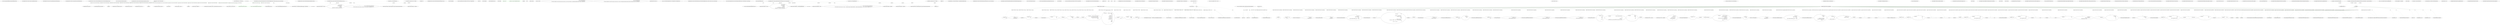 digraph  {
m0_26 [cluster="System.ArgumentNullException.ArgumentNullException(string)", file="HangfireApplicationBuilderExtensions.cs", label="Entry System.ArgumentNullException.ArgumentNullException(string)", span="0-0"];
m0_32 [cluster="Hangfire.SqlServer.SqlServerStorage.CreateAndOpenConnection()", file="HangfireApplicationBuilderExtensions.cs", label="Entry Hangfire.SqlServer.SqlServerStorage.CreateAndOpenConnection()", span="232-232"];
m0_35 [cluster="Hangfire.SqlServer.SqlServerStorage.IsExistingConnection(IDbConnection)", file="HangfireApplicationBuilderExtensions.cs", label="Entry Hangfire.SqlServer.SqlServerStorage.IsExistingConnection(IDbConnection)", span="245-245"];
m0_34 [cluster="Hangfire.SqlServer.SqlServerStorage.ReleaseConnection(IDbConnection)", file="HangfireApplicationBuilderExtensions.cs", label="Entry Hangfire.SqlServer.SqlServerStorage.ReleaseConnection(IDbConnection)", span="250-250"];
m0_78 [cluster="Hangfire.SqlServer.SqlServerDistributedLockException.SqlServerDistributedLockException(string)", file="HangfireApplicationBuilderExtensions.cs", label="Entry Hangfire.SqlServer.SqlServerDistributedLockException.SqlServerDistributedLockException(string)", span="22-22"];
m0_30 [cluster="System.TimeSpan.FromMilliseconds(double)", file="HangfireApplicationBuilderExtensions.cs", label="Entry System.TimeSpan.FromMilliseconds(double)", span="0-0"];
m0_54 [cluster="Hangfire.SqlServer.SqlServerDistributedLock.ExecuteKeepAliveQuery(object)", file="HangfireApplicationBuilderExtensions.cs", label="Entry Hangfire.SqlServer.SqlServerDistributedLock.ExecuteKeepAliveQuery(object)", span="130-130"];
m0_55 [cluster="Hangfire.SqlServer.SqlServerDistributedLock.ExecuteKeepAliveQuery(object)", file="HangfireApplicationBuilderExtensions.cs", label=_lockObject, span="132-132"];
m0_56 [cluster="Hangfire.SqlServer.SqlServerDistributedLock.ExecuteKeepAliveQuery(object)", file="HangfireApplicationBuilderExtensions.cs", label="_connection?.Execute(''SELECT 1;'')", span="136-136"];
m0_57 [cluster="Hangfire.SqlServer.SqlServerDistributedLock.ExecuteKeepAliveQuery(object)", file="HangfireApplicationBuilderExtensions.cs", label="Exit Hangfire.SqlServer.SqlServerDistributedLock.ExecuteKeepAliveQuery(object)", span="130-130"];
m0_53 [cluster="Hangfire.SqlServer.SqlServerDistributedLock.Release(IDbConnection, string)", file="HangfireApplicationBuilderExtensions.cs", label="Entry Hangfire.SqlServer.SqlServerDistributedLock.Release(IDbConnection, string)", span="183-183"];
m0_80 [cluster="Hangfire.SqlServer.SqlServerDistributedLock.Release(IDbConnection, string)", file="HangfireApplicationBuilderExtensions.cs", label="var parameters = new DynamicParameters()", span="185-185"];
m0_81 [cluster="Hangfire.SqlServer.SqlServerDistributedLock.Release(IDbConnection, string)", file="HangfireApplicationBuilderExtensions.cs", label="parameters.Add(''@Resource'', resource)", span="186-186"];
m0_84 [cluster="Hangfire.SqlServer.SqlServerDistributedLock.Release(IDbConnection, string)", file="HangfireApplicationBuilderExtensions.cs", label="connection.Execute(\r\n                @''sp_releaseapplock'',\r\n                parameters,\r\n                commandType: CommandType.StoredProcedure)", span="190-193"];
m0_87 [cluster="Hangfire.SqlServer.SqlServerDistributedLock.Release(IDbConnection, string)", file="HangfireApplicationBuilderExtensions.cs", label="throw new SqlServerDistributedLockException(\r\n                    $''Could not release a lock on the resource '{resource}': Server returned the '{releaseResult}' error.'');", span="199-200"];
m0_86 [cluster="Hangfire.SqlServer.SqlServerDistributedLock.Release(IDbConnection, string)", file="HangfireApplicationBuilderExtensions.cs", label="releaseResult < 0", span="197-197"];
m0_82 [cluster="Hangfire.SqlServer.SqlServerDistributedLock.Release(IDbConnection, string)", file="HangfireApplicationBuilderExtensions.cs", label="parameters.Add(''@LockOwner'', LockOwner)", span="187-187"];
m0_83 [cluster="Hangfire.SqlServer.SqlServerDistributedLock.Release(IDbConnection, string)", file="HangfireApplicationBuilderExtensions.cs", label="parameters.Add(''@Result'', dbType: DbType.Int32, direction: ParameterDirection.ReturnValue)", span="188-188"];
m0_85 [cluster="Hangfire.SqlServer.SqlServerDistributedLock.Release(IDbConnection, string)", file="HangfireApplicationBuilderExtensions.cs", label="var releaseResult = parameters.Get<int>(''@Result'')", span="195-195"];
m0_88 [cluster="Hangfire.SqlServer.SqlServerDistributedLock.Release(IDbConnection, string)", file="HangfireApplicationBuilderExtensions.cs", label="Exit Hangfire.SqlServer.SqlServerDistributedLock.Release(IDbConnection, string)", span="183-183"];
m0_79 [cluster="Unk.ContainsKey", file="HangfireApplicationBuilderExtensions.cs", label="Entry Unk.ContainsKey", span=""];
m0_31 [cluster="System.Collections.Generic.Dictionary<TKey, TValue>.ContainsKey(TKey)", file="HangfireApplicationBuilderExtensions.cs", label="Entry System.Collections.Generic.Dictionary<TKey, TValue>.ContainsKey(TKey)", span="0-0"];
m0_76 [cluster="Unk.>", file="HangfireApplicationBuilderExtensions.cs", label="Entry Unk.>", span=""];
m0_27 [cluster="Unk.nameof", file="HangfireApplicationBuilderExtensions.cs", label="Entry Unk.nameof", span=""];
m0_74 [cluster="DynamicParameters.cstr", file="HangfireApplicationBuilderExtensions.cs", label="Entry DynamicParameters.cstr", span=""];
m0_75 [cluster="Unk.Add", file="HangfireApplicationBuilderExtensions.cs", label="Entry Unk.Add", span=""];
m0_4 [cluster="Hangfire.SqlServer.SqlServerDistributedLock.SqlServerDistributedLock(Hangfire.SqlServer.SqlServerStorage, string, System.TimeSpan)", file="HangfireApplicationBuilderExtensions.cs", label="Entry Hangfire.SqlServer.SqlServerDistributedLock.SqlServerDistributedLock(Hangfire.SqlServer.SqlServerStorage, string, System.TimeSpan)", span="58-58"];
m0_5 [cluster="Hangfire.SqlServer.SqlServerDistributedLock.SqlServerDistributedLock(Hangfire.SqlServer.SqlServerStorage, string, System.TimeSpan)", color=green, community=0, file="HangfireApplicationBuilderExtensions.cs", label="storage == null", prediction=0, span="60-60"];
m0_6 [cluster="Hangfire.SqlServer.SqlServerDistributedLock.SqlServerDistributedLock(Hangfire.SqlServer.SqlServerStorage, string, System.TimeSpan)", color=green, community=0, file="HangfireApplicationBuilderExtensions.cs", label="throw new ArgumentNullException(nameof(storage));", prediction=1, span="60-60"];
m0_7 [cluster="Hangfire.SqlServer.SqlServerDistributedLock.SqlServerDistributedLock(Hangfire.SqlServer.SqlServerStorage, string, System.TimeSpan)", file="HangfireApplicationBuilderExtensions.cs", label="String.IsNullOrEmpty(resource)", span="61-61"];
m0_16 [cluster="Hangfire.SqlServer.SqlServerDistributedLock.SqlServerDistributedLock(Hangfire.SqlServer.SqlServerStorage, string, System.TimeSpan)", color=green, community=0, file="HangfireApplicationBuilderExtensions.cs", label="_connection = storage.CreateAndOpenConnection()", prediction=2, span="72-72"];
m0_15 [cluster="Hangfire.SqlServer.SqlServerDistributedLock.SqlServerDistributedLock(Hangfire.SqlServer.SqlServerStorage, string, System.TimeSpan)", file="HangfireApplicationBuilderExtensions.cs", label="!AcquiredLocks.Value.ContainsKey(_resource) || AcquiredLocks.Value[_resource] == 0", span="70-70"];
m0_17 [cluster="Hangfire.SqlServer.SqlServerDistributedLock.SqlServerDistributedLock(Hangfire.SqlServer.SqlServerStorage, string, System.TimeSpan)", file="HangfireApplicationBuilderExtensions.cs", label="Acquire(_connection, _resource, timeout)", span="76-76"];
m0_19 [cluster="Hangfire.SqlServer.SqlServerDistributedLock.SqlServerDistributedLock(Hangfire.SqlServer.SqlServerStorage, string, System.TimeSpan)", color=green, community=0, file="HangfireApplicationBuilderExtensions.cs", label="storage.ReleaseConnection(_connection)", prediction=1, span="80-80"];
m0_18 [cluster="Hangfire.SqlServer.SqlServerDistributedLock.SqlServerDistributedLock(Hangfire.SqlServer.SqlServerStorage, string, System.TimeSpan)", file="HangfireApplicationBuilderExtensions.cs", label=Exception, span="78-78"];
m0_20 [cluster="Hangfire.SqlServer.SqlServerDistributedLock.SqlServerDistributedLock(Hangfire.SqlServer.SqlServerStorage, string, System.TimeSpan)", file="HangfireApplicationBuilderExtensions.cs", label="throw;", span="81-81"];
m0_8 [cluster="Hangfire.SqlServer.SqlServerDistributedLock.SqlServerDistributedLock(Hangfire.SqlServer.SqlServerStorage, string, System.TimeSpan)", file="HangfireApplicationBuilderExtensions.cs", label="throw new ArgumentNullException(nameof(resource));", span="61-61"];
m0_9 [cluster="Hangfire.SqlServer.SqlServerDistributedLock.SqlServerDistributedLock(Hangfire.SqlServer.SqlServerStorage, string, System.TimeSpan)", file="HangfireApplicationBuilderExtensions.cs", label="timeout.TotalSeconds + CommandTimeoutAdditionSeconds > Int32.MaxValue", span="62-62"];
m0_13 [cluster="Hangfire.SqlServer.SqlServerDistributedLock.SqlServerDistributedLock(Hangfire.SqlServer.SqlServerStorage, string, System.TimeSpan)", file="HangfireApplicationBuilderExtensions.cs", label="_storage = storage", span="67-67"];
m0_14 [cluster="Hangfire.SqlServer.SqlServerDistributedLock.SqlServerDistributedLock(Hangfire.SqlServer.SqlServerStorage, string, System.TimeSpan)", file="HangfireApplicationBuilderExtensions.cs", label="_resource = resource", span="68-68"];
m0_10 [cluster="Hangfire.SqlServer.SqlServerDistributedLock.SqlServerDistributedLock(Hangfire.SqlServer.SqlServerStorage, string, System.TimeSpan)", file="HangfireApplicationBuilderExtensions.cs", label="throw new ArgumentException(\r\n                $''The timeout specified is too large. Please supply a timeout equal to or less than {Int32.MaxValue - CommandTimeoutAdditionSeconds} seconds'', nameof(timeout));", span="62-63"];
m0_12 [cluster="Hangfire.SqlServer.SqlServerDistributedLock.SqlServerDistributedLock(Hangfire.SqlServer.SqlServerStorage, string, System.TimeSpan)", file="HangfireApplicationBuilderExtensions.cs", label="throw new ArgumentException(\r\n                $''The timeout specified is too large. Please supply a timeout equal to or less than {(int)TimeSpan.FromMilliseconds(Int32.MaxValue).TotalSeconds} seconds'', nameof(timeout));", span="64-65"];
m0_24 [cluster="Hangfire.SqlServer.SqlServerDistributedLock.SqlServerDistributedLock(Hangfire.SqlServer.SqlServerStorage, string, System.TimeSpan)", file="HangfireApplicationBuilderExtensions.cs", label="AcquiredLocks.Value[_resource]++", span="93-93"];
m0_23 [cluster="Hangfire.SqlServer.SqlServerDistributedLock.SqlServerDistributedLock(Hangfire.SqlServer.SqlServerStorage, string, System.TimeSpan)", file="HangfireApplicationBuilderExtensions.cs", label="AcquiredLocks.Value[_resource] = 1", span="89-89"];
m0_21 [cluster="Hangfire.SqlServer.SqlServerDistributedLock.SqlServerDistributedLock(Hangfire.SqlServer.SqlServerStorage, string, System.TimeSpan)", file="HangfireApplicationBuilderExtensions.cs", label="!_storage.IsExistingConnection(_connection)", span="84-84"];
m0_22 [cluster="Hangfire.SqlServer.SqlServerDistributedLock.SqlServerDistributedLock(Hangfire.SqlServer.SqlServerStorage, string, System.TimeSpan)", file="HangfireApplicationBuilderExtensions.cs", label="_timer = new Timer(ExecuteKeepAliveQuery, null, KeepAliveInterval, KeepAliveInterval)", span="86-86"];
m0_11 [cluster="Hangfire.SqlServer.SqlServerDistributedLock.SqlServerDistributedLock(Hangfire.SqlServer.SqlServerStorage, string, System.TimeSpan)", file="HangfireApplicationBuilderExtensions.cs", label="timeout.TotalMilliseconds > Int32.MaxValue", span="64-64"];
m0_25 [cluster="Hangfire.SqlServer.SqlServerDistributedLock.SqlServerDistributedLock(Hangfire.SqlServer.SqlServerStorage, string, System.TimeSpan)", file="HangfireApplicationBuilderExtensions.cs", label="Exit Hangfire.SqlServer.SqlServerDistributedLock.SqlServerDistributedLock(Hangfire.SqlServer.SqlServerStorage, string, System.TimeSpan)", span="58-58"];
m0_36 [cluster="System.Threading.Timer.Timer(System.Threading.TimerCallback, object, System.TimeSpan, System.TimeSpan)", file="HangfireApplicationBuilderExtensions.cs", label="Entry System.Threading.Timer.Timer(System.Threading.TimerCallback, object, System.TimeSpan, System.TimeSpan)", span="0-0"];
m0_28 [cluster="string.IsNullOrEmpty(string)", file="HangfireApplicationBuilderExtensions.cs", label="Entry string.IsNullOrEmpty(string)", span="0-0"];
m0_33 [cluster="Hangfire.SqlServer.SqlServerDistributedLock.Acquire(IDbConnection, string, System.TimeSpan)", file="HangfireApplicationBuilderExtensions.cs", label="Entry Hangfire.SqlServer.SqlServerDistributedLock.Acquire(IDbConnection, string, System.TimeSpan)", span="150-150"];
m0_59 [cluster="Hangfire.SqlServer.SqlServerDistributedLock.Acquire(IDbConnection, string, System.TimeSpan)", file="HangfireApplicationBuilderExtensions.cs", label="var parameters = new DynamicParameters()", span="152-152"];
m0_60 [cluster="Hangfire.SqlServer.SqlServerDistributedLock.Acquire(IDbConnection, string, System.TimeSpan)", file="HangfireApplicationBuilderExtensions.cs", label="parameters.Add(''@Resource'', resource)", span="153-153"];
m0_64 [cluster="Hangfire.SqlServer.SqlServerDistributedLock.Acquire(IDbConnection, string, System.TimeSpan)", file="HangfireApplicationBuilderExtensions.cs", label="parameters.Add(''@LockTimeout'', (int)timeout.TotalMilliseconds)", span="157-157"];
m0_67 [cluster="Hangfire.SqlServer.SqlServerDistributedLock.Acquire(IDbConnection, string, System.TimeSpan)", file="HangfireApplicationBuilderExtensions.cs", label="connection.Execute(\r\n                @''sp_getapplock'',\r\n                parameters,\r\n                commandTimeout: commandTimeout,\r\n                commandType: CommandType.StoredProcedure)", span="163-167"];
m0_71 [cluster="Hangfire.SqlServer.SqlServerDistributedLock.Acquire(IDbConnection, string, System.TimeSpan)", file="HangfireApplicationBuilderExtensions.cs", label="throw new DistributedLockTimeoutException(resource);", span="175-175"];
m0_72 [cluster="Hangfire.SqlServer.SqlServerDistributedLock.Acquire(IDbConnection, string, System.TimeSpan)", file="HangfireApplicationBuilderExtensions.cs", label="throw new SqlServerDistributedLockException(\r\n                    $''Could not place a lock on the resource '{resource}': {(LockErrorMessages.ContainsKey(lockResult) ? LockErrorMessages[lockResult] : $''Server returned the '{lockResult}' error.'')}.'');", span="178-179"];
m0_69 [cluster="Hangfire.SqlServer.SqlServerDistributedLock.Acquire(IDbConnection, string, System.TimeSpan)", file="HangfireApplicationBuilderExtensions.cs", label="lockResult < 0", span="171-171"];
m0_61 [cluster="Hangfire.SqlServer.SqlServerDistributedLock.Acquire(IDbConnection, string, System.TimeSpan)", file="HangfireApplicationBuilderExtensions.cs", label="parameters.Add(''@DbPrincipal'', ''public'')", span="154-154"];
m0_62 [cluster="Hangfire.SqlServer.SqlServerDistributedLock.Acquire(IDbConnection, string, System.TimeSpan)", file="HangfireApplicationBuilderExtensions.cs", label="parameters.Add(''@LockMode'', LockMode)", span="155-155"];
m0_63 [cluster="Hangfire.SqlServer.SqlServerDistributedLock.Acquire(IDbConnection, string, System.TimeSpan)", file="HangfireApplicationBuilderExtensions.cs", label="parameters.Add(''@LockOwner'', LockOwner)", span="156-156"];
m0_65 [cluster="Hangfire.SqlServer.SqlServerDistributedLock.Acquire(IDbConnection, string, System.TimeSpan)", file="HangfireApplicationBuilderExtensions.cs", label="parameters.Add(''@Result'', dbType: DbType.Int32, direction: ParameterDirection.ReturnValue)", span="158-158"];
m0_68 [cluster="Hangfire.SqlServer.SqlServerDistributedLock.Acquire(IDbConnection, string, System.TimeSpan)", file="HangfireApplicationBuilderExtensions.cs", label="var lockResult = parameters.Get<int>(''@Result'')", span="169-169"];
m0_66 [cluster="Hangfire.SqlServer.SqlServerDistributedLock.Acquire(IDbConnection, string, System.TimeSpan)", file="HangfireApplicationBuilderExtensions.cs", label="var commandTimeout = (int)(timeout.TotalSeconds + CommandTimeoutAdditionSeconds)", span="161-161"];
m0_70 [cluster="Hangfire.SqlServer.SqlServerDistributedLock.Acquire(IDbConnection, string, System.TimeSpan)", file="HangfireApplicationBuilderExtensions.cs", label="lockResult == -1", span="173-173"];
m0_73 [cluster="Hangfire.SqlServer.SqlServerDistributedLock.Acquire(IDbConnection, string, System.TimeSpan)", file="HangfireApplicationBuilderExtensions.cs", label="Exit Hangfire.SqlServer.SqlServerDistributedLock.Acquire(IDbConnection, string, System.TimeSpan)", span="150-150"];
m0_77 [cluster="Hangfire.Storage.DistributedLockTimeoutException.DistributedLockTimeoutException(string)", file="HangfireApplicationBuilderExtensions.cs", label="Entry Hangfire.Storage.DistributedLockTimeoutException.DistributedLockTimeoutException(string)", span="6-6"];
m0_52 [cluster="System.Threading.Timer.Dispose()", file="HangfireApplicationBuilderExtensions.cs", label="Entry System.Threading.Timer.Dispose()", span="0-0"];
m0_29 [cluster="System.ArgumentException.ArgumentException(string, string)", file="HangfireApplicationBuilderExtensions.cs", label="Entry System.ArgumentException.ArgumentException(string, string)", span="0-0"];
m0_58 [cluster="Unk.Execute", file="HangfireApplicationBuilderExtensions.cs", label="Entry Unk.Execute", span=""];
m0_51 [cluster="System.Collections.Generic.Dictionary<TKey, TValue>.Remove(TKey)", file="HangfireApplicationBuilderExtensions.cs", label="Entry System.Collections.Generic.Dictionary<TKey, TValue>.Remove(TKey)", span="0-0"];
m0_37 [cluster="Hangfire.SqlServer.SqlServerDistributedLock.Dispose()", file="HangfireApplicationBuilderExtensions.cs", label="Entry Hangfire.SqlServer.SqlServerDistributedLock.Dispose()", span="97-97"];
m0_38 [cluster="Hangfire.SqlServer.SqlServerDistributedLock.Dispose()", file="HangfireApplicationBuilderExtensions.cs", label=_completed, span="99-99"];
m0_40 [cluster="Hangfire.SqlServer.SqlServerDistributedLock.Dispose()", file="HangfireApplicationBuilderExtensions.cs", label="_completed = true", span="101-101"];
m0_41 [cluster="Hangfire.SqlServer.SqlServerDistributedLock.Dispose()", file="HangfireApplicationBuilderExtensions.cs", label="!AcquiredLocks.Value.ContainsKey(_resource)", span="103-103"];
m0_43 [cluster="Hangfire.SqlServer.SqlServerDistributedLock.Dispose()", file="HangfireApplicationBuilderExtensions.cs", label="AcquiredLocks.Value[_resource]--", span="105-105"];
m0_44 [cluster="Hangfire.SqlServer.SqlServerDistributedLock.Dispose()", file="HangfireApplicationBuilderExtensions.cs", label="AcquiredLocks.Value[_resource] != 0", span="107-107"];
m0_46 [cluster="Hangfire.SqlServer.SqlServerDistributedLock.Dispose()", file="HangfireApplicationBuilderExtensions.cs", label=_lockObject, span="109-109"];
m0_47 [cluster="Hangfire.SqlServer.SqlServerDistributedLock.Dispose()", file="HangfireApplicationBuilderExtensions.cs", label="AcquiredLocks.Value.Remove(_resource)", span="116-116"];
m0_48 [cluster="Hangfire.SqlServer.SqlServerDistributedLock.Dispose()", file="HangfireApplicationBuilderExtensions.cs", label="_timer?.Dispose()", span="118-118"];
m0_49 [cluster="Hangfire.SqlServer.SqlServerDistributedLock.Dispose()", file="HangfireApplicationBuilderExtensions.cs", label="Release(_connection, _resource)", span="120-120"];
m0_39 [cluster="Hangfire.SqlServer.SqlServerDistributedLock.Dispose()", file="HangfireApplicationBuilderExtensions.cs", label="return;", span="99-99"];
m0_42 [cluster="Hangfire.SqlServer.SqlServerDistributedLock.Dispose()", file="HangfireApplicationBuilderExtensions.cs", label="return;", span="103-103"];
m0_45 [cluster="Hangfire.SqlServer.SqlServerDistributedLock.Dispose()", file="HangfireApplicationBuilderExtensions.cs", label="return;", span="107-107"];
m0_50 [cluster="Hangfire.SqlServer.SqlServerDistributedLock.Dispose()", file="HangfireApplicationBuilderExtensions.cs", label="Exit Hangfire.SqlServer.SqlServerDistributedLock.Dispose()", span="97-97"];
m0_89 [file="HangfireApplicationBuilderExtensions.cs", label="Hangfire.SqlServer.SqlServerDistributedLock", span=""];
m2_33 [cluster="HangFire.JobStorage.CreateMonitoring()", file="HangfireServiceCollectionExtensions.cs", label="Entry HangFire.JobStorage.CreateMonitoring()", span="43-43"];
m2_36 [cluster="HangFire.Web.RazorPage.Write(object)", file="HangfireServiceCollectionExtensions.cs", label="Entry HangFire.Web.RazorPage.Write(object)", span="76-76"];
m2_31 [cluster="HangFire.Web.RazorPage.WriteLiteral(string)", file="HangfireServiceCollectionExtensions.cs", label="Entry HangFire.Web.RazorPage.WriteLiteral(string)", span="69-69"];
m2_0 [cluster="HangFire.Web.Pages.ServersPage.Execute()", file="HangfireServiceCollectionExtensions.cs", label="Entry HangFire.Web.Pages.ServersPage.Execute()", span="57-57"];
m2_1 [cluster="HangFire.Web.Pages.ServersPage.Execute()", file="HangfireServiceCollectionExtensions.cs", label="WriteLiteral(''\r\n'')", span="61-61"];
m2_2 [cluster="HangFire.Web.Pages.ServersPage.Execute()", file="HangfireServiceCollectionExtensions.cs", label="Layout = new LayoutPage { Title = ''Servers'' }", span="74-74"];
m2_3 [cluster="HangFire.Web.Pages.ServersPage.Execute()", file="HangfireServiceCollectionExtensions.cs", label="IList<ServerDto> servers", span="76-76"];
m2_4 [cluster="HangFire.Web.Pages.ServersPage.Execute()", file="HangfireServiceCollectionExtensions.cs", label="var monitor = JobStorage.Current.CreateMonitoring()", span="77-77"];
m2_5 [cluster="HangFire.Web.Pages.ServersPage.Execute()", file="HangfireServiceCollectionExtensions.cs", label="servers = monitor.Servers()", span="79-79"];
m2_6 [cluster="HangFire.Web.Pages.ServersPage.Execute()", file="HangfireServiceCollectionExtensions.cs", label="WriteLiteral(''\r\n'')", span="86-86"];
m2_7 [cluster="HangFire.Web.Pages.ServersPage.Execute()", file="HangfireServiceCollectionExtensions.cs", label="servers.Count == 0", span="91-91"];
m2_10 [cluster="HangFire.Web.Pages.ServersPage.Execute()", file="HangfireServiceCollectionExtensions.cs", label=servers, span="126-126"];
m2_8 [cluster="HangFire.Web.Pages.ServersPage.Execute()", file="HangfireServiceCollectionExtensions.cs", label="WriteLiteral(''    <div class=\''alert alert-warning\''>\r\n        There are no active servers. Backg'' +\r\n''round tasks will not be processed.\r\n    </div>\r\n'')", span="97-98"];
m2_9 [cluster="HangFire.Web.Pages.ServersPage.Execute()", file="HangfireServiceCollectionExtensions.cs", label="WriteLiteral(@''    <table class=''''table''''>\r\n        <thead>\r\n            <tr>\r\n                <th>Name</th>\r\n                <th>Workers</th>\r\n                <th>Queues</th>\r\n                <th>Started</th>\r\n                <th>Heartbeat</th>\r\n            </tr>\r\n        </thead>\r\n        <tbody>\r\n'')", span="110-121"];
m2_11 [cluster="HangFire.Web.Pages.ServersPage.Execute()", file="HangfireServiceCollectionExtensions.cs", label="WriteLiteral(''                <tr>\r\n                    <td>'')", span="132-132"];
m2_29 [cluster="HangFire.Web.Pages.ServersPage.Execute()", file="HangfireServiceCollectionExtensions.cs", label="WriteLiteral(''        </tbody>\r\n    </table>\r\n'')", span="233-233"];
m2_12 [cluster="HangFire.Web.Pages.ServersPage.Execute()", file="HangfireServiceCollectionExtensions.cs", label="Write(server.Name.ToUpperInvariant())", span="137-137"];
m2_14 [cluster="HangFire.Web.Pages.ServersPage.Execute()", file="HangfireServiceCollectionExtensions.cs", label="Write(server.WorkersCount)", span="147-147"];
m2_16 [cluster="HangFire.Web.Pages.ServersPage.Execute()", file="HangfireServiceCollectionExtensions.cs", label="Write(HtmlHelper.Raw(String.Join('' '', server.Queues.Select(HtmlHelper.QueueLabel))))", span="157-157"];
m2_18 [cluster="HangFire.Web.Pages.ServersPage.Execute()", file="HangfireServiceCollectionExtensions.cs", label="Write(JobHelper.ToStringTimestamp(server.StartedAt))", span="167-167"];
m2_20 [cluster="HangFire.Web.Pages.ServersPage.Execute()", file="HangfireServiceCollectionExtensions.cs", label="Write(server.StartedAt)", span="177-177"];
m2_22 [cluster="HangFire.Web.Pages.ServersPage.Execute()", file="HangfireServiceCollectionExtensions.cs", label="server.Heartbeat.HasValue", span="187-187"];
m2_24 [cluster="HangFire.Web.Pages.ServersPage.Execute()", file="HangfireServiceCollectionExtensions.cs", label="Write(JobHelper.ToStringTimestamp(server.Heartbeat.Value))", span="198-198"];
m2_26 [cluster="HangFire.Web.Pages.ServersPage.Execute()", file="HangfireServiceCollectionExtensions.cs", label="Write(server.Heartbeat)", span="208-208"];
m2_13 [cluster="HangFire.Web.Pages.ServersPage.Execute()", file="HangfireServiceCollectionExtensions.cs", label="WriteLiteral(''</td>\r\n                    <td>'')", span="142-142"];
m2_15 [cluster="HangFire.Web.Pages.ServersPage.Execute()", file="HangfireServiceCollectionExtensions.cs", label="WriteLiteral(''</td>\r\n                    <td>'')", span="152-152"];
m2_17 [cluster="HangFire.Web.Pages.ServersPage.Execute()", file="HangfireServiceCollectionExtensions.cs", label="WriteLiteral(''</td>\r\n                    <td data-moment=\'''')", span="162-162"];
m2_19 [cluster="HangFire.Web.Pages.ServersPage.Execute()", file="HangfireServiceCollectionExtensions.cs", label="WriteLiteral(''\''>'')", span="172-172"];
m2_21 [cluster="HangFire.Web.Pages.ServersPage.Execute()", file="HangfireServiceCollectionExtensions.cs", label="WriteLiteral(''</td>\r\n                    <td>\r\n'')", span="182-182"];
m2_23 [cluster="HangFire.Web.Pages.ServersPage.Execute()", file="HangfireServiceCollectionExtensions.cs", label="WriteLiteral(''                            <span data-moment=\'''')", span="193-193"];
m2_28 [cluster="HangFire.Web.Pages.ServersPage.Execute()", file="HangfireServiceCollectionExtensions.cs", label="WriteLiteral(''                    </td>\r\n                </tr>\r\n'')", span="223-223"];
m2_25 [cluster="HangFire.Web.Pages.ServersPage.Execute()", file="HangfireServiceCollectionExtensions.cs", label="WriteLiteral(''\''>\r\n                                '')", span="203-203"];
m2_27 [cluster="HangFire.Web.Pages.ServersPage.Execute()", file="HangfireServiceCollectionExtensions.cs", label="WriteLiteral(''\r\n                            </span>\r\n'')", span="213-213"];
m2_30 [cluster="HangFire.Web.Pages.ServersPage.Execute()", file="HangfireServiceCollectionExtensions.cs", label="Exit HangFire.Web.Pages.ServersPage.Execute()", span="57-57"];
m2_39 [cluster="HangFire.Web.HtmlHelper.Raw(string)", file="HangfireServiceCollectionExtensions.cs", label="Entry HangFire.Web.HtmlHelper.Raw(string)", span="50-50"];
m2_35 [cluster="string.ToUpperInvariant()", file="HangfireServiceCollectionExtensions.cs", label="Entry string.ToUpperInvariant()", span="0-0"];
m2_32 [cluster="HangFire.Web.Pages.LayoutPage.LayoutPage()", file="HangfireServiceCollectionExtensions.cs", label="Entry HangFire.Web.Pages.LayoutPage.LayoutPage()", span="4-4"];
m2_34 [cluster="HangFire.Storage.Monitoring.IMonitoringApi.Servers()", file="HangfireServiceCollectionExtensions.cs", label="Entry HangFire.Storage.Monitoring.IMonitoringApi.Servers()", span="16-16"];
m2_38 [cluster="Unk.Join", file="HangfireServiceCollectionExtensions.cs", label="Entry Unk.Join", span=""];
m2_41 [cluster="HangFire.Common.JobHelper.ToStringTimestamp(System.DateTime)", file="HangfireServiceCollectionExtensions.cs", label="Entry HangFire.Common.JobHelper.ToStringTimestamp(System.DateTime)", span="46-46"];
m2_40 [cluster="Unk.Write", file="HangfireServiceCollectionExtensions.cs", label="Entry Unk.Write", span=""];
m2_37 [cluster="Unk.Select", file="HangfireServiceCollectionExtensions.cs", label="Entry Unk.Select", span=""];
m2_42 [file="HangfireServiceCollectionExtensions.cs", label="HangFire.Web.Pages.ServersPage", span=""];
m3_126 [cluster="Hangfire.JobStorage.GetConnection()", file="RecurringJobsPage.generated.cs", label="Entry Hangfire.JobStorage.GetConnection()", span="56-56"];
m3_129 [cluster="Hangfire.Storage.JobStorageConnection.GetRecurringJobs(int, int)", file="RecurringJobsPage.generated.cs", label="Entry Hangfire.Storage.JobStorageConnection.GetRecurringJobs(int, int)", span="44-44"];
m3_134 [cluster="string.IsNullOrWhiteSpace(string)", file="RecurringJobsPage.generated.cs", label="Entry string.IsNullOrWhiteSpace(string)", span="0-0"];
m3_141 [cluster="Hangfire.Dashboard.HtmlHelper.Paginator(Hangfire.Dashboard.Pager)", file="RecurringJobsPage.generated.cs", label="Entry Hangfire.Dashboard.HtmlHelper.Paginator(Hangfire.Dashboard.Pager)", span="69-69"];
m3_140 [cluster="Hangfire.Dashboard.JobHistoryRenderer.GetForegroundStateColor(string)", file="RecurringJobsPage.generated.cs", label="Entry Hangfire.Dashboard.JobHistoryRenderer.GetForegroundStateColor(string)", span="83-83"];
m3_132 [cluster="Hangfire.Dashboard.UrlHelper.To(string)", file="RecurringJobsPage.generated.cs", label="Entry Hangfire.Dashboard.UrlHelper.To(string)", span="43-43"];
m3_123 [cluster="Hangfire.Dashboard.Pages.LayoutPage.LayoutPage(string)", file="RecurringJobsPage.generated.cs", label="Entry Hangfire.Dashboard.Pages.LayoutPage.LayoutPage(string)", span="4-4"];
m3_139 [cluster="Hangfire.Dashboard.UrlHelper.JobDetails(string)", file="RecurringJobsPage.generated.cs", label="Entry Hangfire.Dashboard.UrlHelper.JobDetails(string)", span="58-58"];
m3_135 [cluster="System.TimeZoneInfo.FindSystemTimeZoneById(string)", file="RecurringJobsPage.generated.cs", label="Entry System.TimeZoneInfo.FindSystemTimeZoneById(string)", span="0-0"];
m3_122 [cluster="Hangfire.Dashboard.RazorPage.WriteLiteral(string)", file="RecurringJobsPage.generated.cs", label="Entry Hangfire.Dashboard.RazorPage.WriteLiteral(string)", span="105-105"];
m3_124 [cluster="Hangfire.Dashboard.RazorPage.Query(string)", file="RecurringJobsPage.generated.cs", label="Entry Hangfire.Dashboard.RazorPage.Query(string)", span="63-63"];
m3_136 [cluster="Hangfire.Dashboard.HtmlHelper.JobName(Hangfire.Common.Job)", file="RecurringJobsPage.generated.cs", label="Entry Hangfire.Dashboard.HtmlHelper.JobName(Hangfire.Common.Job)", span="100-100"];
m3_125 [cluster="int.TryParse(string, out int)", file="RecurringJobsPage.generated.cs", label="Entry int.TryParse(string, out int)", span="0-0"];
m3_127 [cluster="Hangfire.Dashboard.Pager.Pager(int, int, long)", file="RecurringJobsPage.generated.cs", label="Entry Hangfire.Dashboard.Pager.Pager(int, int, long)", span="29-29"];
m3_130 [cluster="Hangfire.Storage.IStorageConnection.GetRecurringJobs()", file="RecurringJobsPage.generated.cs", label="Entry Hangfire.Storage.IStorageConnection.GetRecurringJobs()", span="55-55"];
m3_138 [cluster="string.IsNullOrEmpty(string)", file="RecurringJobsPage.generated.cs", label="Entry string.IsNullOrEmpty(string)", span="0-0"];
m3_137 [cluster="Hangfire.Dashboard.HtmlHelper.RelativeTime(System.DateTime)", file="RecurringJobsPage.generated.cs", label="Entry Hangfire.Dashboard.HtmlHelper.RelativeTime(System.DateTime)", span="145-145"];
m3_133 [cluster="Hangfire.Dashboard.HtmlHelper.PerPageSelector(Hangfire.Dashboard.Pager)", file="RecurringJobsPage.generated.cs", label="Entry Hangfire.Dashboard.HtmlHelper.PerPageSelector(Hangfire.Dashboard.Pager)", span="75-75"];
m3_0 [cluster="Hangfire.Dashboard.Pages.RecurringJobsPage.Execute()", file="RecurringJobsPage.generated.cs", label="Entry Hangfire.Dashboard.Pages.RecurringJobsPage.Execute()", span="57-57"];
m3_1 [cluster="Hangfire.Dashboard.Pages.RecurringJobsPage.Execute()", file="RecurringJobsPage.generated.cs", label="WriteLiteral(''\r\n'')", span="61-61"];
m3_2 [cluster="Hangfire.Dashboard.Pages.RecurringJobsPage.Execute()", file="RecurringJobsPage.generated.cs", label="Layout = new LayoutPage(Strings.RecurringJobsPage_Title)", span="74-74"];
m3_3 [cluster="Hangfire.Dashboard.Pages.RecurringJobsPage.Execute()", file="RecurringJobsPage.generated.cs", label="List<RecurringJobDto> recurringJobs", span="75-75"];
m3_4 [cluster="Hangfire.Dashboard.Pages.RecurringJobsPage.Execute()", file="RecurringJobsPage.generated.cs", label="int from, perPage", span="77-77"];
m3_5 [cluster="Hangfire.Dashboard.Pages.RecurringJobsPage.Execute()", file="RecurringJobsPage.generated.cs", label="int.TryParse(Query(''from''), out from)", span="79-79"];
m3_6 [cluster="Hangfire.Dashboard.Pages.RecurringJobsPage.Execute()", file="RecurringJobsPage.generated.cs", label="int.TryParse(Query(''count''), out perPage)", span="80-80"];
m3_11 [cluster="Hangfire.Dashboard.Pages.RecurringJobsPage.Execute()", file="RecurringJobsPage.generated.cs", label="pager = new Pager(from, perPage, storageConnection.GetRecurringJobCount())", span="89-89"];
m3_7 [cluster="Hangfire.Dashboard.Pages.RecurringJobsPage.Execute()", file="RecurringJobsPage.generated.cs", label="Pager pager = null", span="82-82"];
m3_8 [cluster="Hangfire.Dashboard.Pages.RecurringJobsPage.Execute()", file="RecurringJobsPage.generated.cs", label="var connection = Storage.GetConnection()", span="84-84"];
m3_36 [cluster="Hangfire.Dashboard.Pages.RecurringJobsPage.Execute()", file="RecurringJobsPage.generated.cs", label="pager != null", span="226-226"];
m3_39 [cluster="Hangfire.Dashboard.Pages.RecurringJobsPage.Execute()", file="RecurringJobsPage.generated.cs", label="Write(Html.PerPageSelector(pager))", span="239-239"];
m3_114 [cluster="Hangfire.Dashboard.Pages.RecurringJobsPage.Execute()", file="RecurringJobsPage.generated.cs", label="pager != null", span="733-733"];
m3_117 [cluster="Hangfire.Dashboard.Pages.RecurringJobsPage.Execute()", file="RecurringJobsPage.generated.cs", label="Write(Html.Paginator(pager))", span="746-746"];
m3_9 [cluster="Hangfire.Dashboard.Pages.RecurringJobsPage.Execute()", file="RecurringJobsPage.generated.cs", label="var storageConnection = connection as JobStorageConnection", span="86-86"];
m3_13 [cluster="Hangfire.Dashboard.Pages.RecurringJobsPage.Execute()", file="RecurringJobsPage.generated.cs", label="recurringJobs = connection.GetRecurringJobs()", span="94-94"];
m3_10 [cluster="Hangfire.Dashboard.Pages.RecurringJobsPage.Execute()", file="RecurringJobsPage.generated.cs", label="storageConnection != null", span="87-87"];
m3_12 [cluster="Hangfire.Dashboard.Pages.RecurringJobsPage.Execute()", file="RecurringJobsPage.generated.cs", label="recurringJobs = storageConnection.GetRecurringJobs(pager.FromRecord, pager.FromRecord + pager.RecordsPerPage - 1)", span="90-90"];
m3_14 [cluster="Hangfire.Dashboard.Pages.RecurringJobsPage.Execute()", file="RecurringJobsPage.generated.cs", label="WriteLiteral(''\r\n<div class=\''row\''>\r\n    <div class=\''col-md-12\''>\r\n        <h1 class=\''page-header\'''' +\r\n''>'')", span="102-103"];
m3_17 [cluster="Hangfire.Dashboard.Pages.RecurringJobsPage.Execute()", file="RecurringJobsPage.generated.cs", label="recurringJobs.Count == 0", span="118-118"];
m3_56 [cluster="Hangfire.Dashboard.Pages.RecurringJobsPage.Execute()", file="RecurringJobsPage.generated.cs", label=recurringJobs, span="339-339"];
m3_15 [cluster="Hangfire.Dashboard.Pages.RecurringJobsPage.Execute()", file="RecurringJobsPage.generated.cs", label="Write(Strings.RecurringJobsPage_Title)", span="108-108"];
m3_16 [cluster="Hangfire.Dashboard.Pages.RecurringJobsPage.Execute()", file="RecurringJobsPage.generated.cs", label="WriteLiteral(''</h1>\r\n\r\n'')", span="113-113"];
m3_18 [cluster="Hangfire.Dashboard.Pages.RecurringJobsPage.Execute()", file="RecurringJobsPage.generated.cs", label="WriteLiteral(''            <div class=\''alert alert-info\''>\r\n                '')", span="124-124"];
m3_21 [cluster="Hangfire.Dashboard.Pages.RecurringJobsPage.Execute()", file="RecurringJobsPage.generated.cs", label="WriteLiteral(''            <div class=\''js-jobs-list\''>\r\n                <div class=\''btn-toolbar b'' +\r\n''tn-toolbar-top\''>\r\n                    <button class=\''js-jobs-list-command btn bt'' +\r\n''n-sm btn-primary\''\r\n                            data-url=\'''')", span="146-148"];
m3_19 [cluster="Hangfire.Dashboard.Pages.RecurringJobsPage.Execute()", file="RecurringJobsPage.generated.cs", label="Write(Strings.RecurringJobsPage_NoJobs)", span="129-129"];
m3_20 [cluster="Hangfire.Dashboard.Pages.RecurringJobsPage.Execute()", file="RecurringJobsPage.generated.cs", label="WriteLiteral(''\r\n            </div>\r\n'')", span="134-134"];
m3_22 [cluster="Hangfire.Dashboard.Pages.RecurringJobsPage.Execute()", file="RecurringJobsPage.generated.cs", label="Write(Url.To(''/recurring/trigger''))", span="153-153"];
m3_23 [cluster="Hangfire.Dashboard.Pages.RecurringJobsPage.Execute()", file="RecurringJobsPage.generated.cs", label="WriteLiteral(''\''\r\n                            data-loading-text=\'''')", span="158-158"];
m3_24 [cluster="Hangfire.Dashboard.Pages.RecurringJobsPage.Execute()", file="RecurringJobsPage.generated.cs", label="Write(Strings.RecurringJobsPage_Triggering)", span="163-163"];
m3_25 [cluster="Hangfire.Dashboard.Pages.RecurringJobsPage.Execute()", file="RecurringJobsPage.generated.cs", label="WriteLiteral(''\''\r\n                            disabled=\''disabled\''>\r\n                        <spa'' +\r\n''n class=\''glyphicon glyphicon-play-circle\''></span>\r\n                        '')", span="168-169"];
m3_26 [cluster="Hangfire.Dashboard.Pages.RecurringJobsPage.Execute()", file="RecurringJobsPage.generated.cs", label="Write(Strings.RecurringJobsPage_TriggerNow)", span="174-174"];
m3_27 [cluster="Hangfire.Dashboard.Pages.RecurringJobsPage.Execute()", file="RecurringJobsPage.generated.cs", label="WriteLiteral(''\r\n                    </button>\r\n\r\n                    <button class=\''js-jobs-lis'' +\r\n''t-command btn btn-sm btn-default\''\r\n                            data-url=\'''')", span="179-180"];
m3_28 [cluster="Hangfire.Dashboard.Pages.RecurringJobsPage.Execute()", file="RecurringJobsPage.generated.cs", label="Write(Url.To(''/recurring/remove''))", span="185-185"];
m3_29 [cluster="Hangfire.Dashboard.Pages.RecurringJobsPage.Execute()", file="RecurringJobsPage.generated.cs", label="WriteLiteral(''\''\r\n                            data-loading-text=\'''')", span="190-190"];
m3_30 [cluster="Hangfire.Dashboard.Pages.RecurringJobsPage.Execute()", file="RecurringJobsPage.generated.cs", label="Write(Strings.Common_Deleting)", span="195-195"];
m3_31 [cluster="Hangfire.Dashboard.Pages.RecurringJobsPage.Execute()", file="RecurringJobsPage.generated.cs", label="WriteLiteral(''\''\r\n                            data-confirm=\'''')", span="200-200"];
m3_32 [cluster="Hangfire.Dashboard.Pages.RecurringJobsPage.Execute()", file="RecurringJobsPage.generated.cs", label="Write(Strings.Common_DeleteConfirm)", span="205-205"];
m3_33 [cluster="Hangfire.Dashboard.Pages.RecurringJobsPage.Execute()", file="RecurringJobsPage.generated.cs", label="WriteLiteral(''\''\r\n                            disabled=\''disabled\''>\r\n                        <spa'' +\r\n''n class=\''glyphicon glyphicon-remove\''></span>\r\n                        '')", span="210-211"];
m3_34 [cluster="Hangfire.Dashboard.Pages.RecurringJobsPage.Execute()", file="RecurringJobsPage.generated.cs", label="Write(Strings.Common_Delete)", span="216-216"];
m3_35 [cluster="Hangfire.Dashboard.Pages.RecurringJobsPage.Execute()", file="RecurringJobsPage.generated.cs", label="WriteLiteral(''\r\n                    </button>\r\n\r\n'')", span="221-221"];
m3_37 [cluster="Hangfire.Dashboard.Pages.RecurringJobsPage.Execute()", file="RecurringJobsPage.generated.cs", label="WriteLiteral(''                        '')", span="232-232"];
m3_41 [cluster="Hangfire.Dashboard.Pages.RecurringJobsPage.Execute()", file="RecurringJobsPage.generated.cs", label="WriteLiteral(@''                </div>\r\n\r\n                <div class=''''table-responsive''''>\r\n                    <table class=''''table''''>\r\n                        <thead>\r\n                            <tr>\r\n                                <th class=''''min-width''''>\r\n                                    <input type=''''checkbox'''' class=''''js-jobs-list-select-all'''' />\r\n                                </th>\r\n                                <th class=''''min-width''''>'')", span="254-263"];
m3_38 [cluster="Hangfire.Dashboard.Pages.RecurringJobsPage.Execute()", file="RecurringJobsPage.generated.cs", label="WriteLiteral('' '')", span="234-234"];
m3_40 [cluster="Hangfire.Dashboard.Pages.RecurringJobsPage.Execute()", file="RecurringJobsPage.generated.cs", label="WriteLiteral(''\r\n'')", span="244-244"];
m3_42 [cluster="Hangfire.Dashboard.Pages.RecurringJobsPage.Execute()", file="RecurringJobsPage.generated.cs", label="Write(Strings.Common_Id)", span="268-268"];
m3_43 [cluster="Hangfire.Dashboard.Pages.RecurringJobsPage.Execute()", file="RecurringJobsPage.generated.cs", label="WriteLiteral(''</th>\r\n                                <th class=\''min-width\''>'')", span="273-273"];
m3_44 [cluster="Hangfire.Dashboard.Pages.RecurringJobsPage.Execute()", file="RecurringJobsPage.generated.cs", label="Write(Strings.RecurringJobsPage_Table_Cron)", span="278-278"];
m3_45 [cluster="Hangfire.Dashboard.Pages.RecurringJobsPage.Execute()", file="RecurringJobsPage.generated.cs", label="WriteLiteral(''</th>\r\n                                <th>'')", span="283-283"];
m3_46 [cluster="Hangfire.Dashboard.Pages.RecurringJobsPage.Execute()", file="RecurringJobsPage.generated.cs", label="Write(Strings.RecurringJobsPage_Table_TimeZone)", span="288-288"];
m3_47 [cluster="Hangfire.Dashboard.Pages.RecurringJobsPage.Execute()", file="RecurringJobsPage.generated.cs", label="WriteLiteral(''</th>\r\n                                <th>'')", span="293-293"];
m3_48 [cluster="Hangfire.Dashboard.Pages.RecurringJobsPage.Execute()", file="RecurringJobsPage.generated.cs", label="Write(Strings.Common_Job)", span="298-298"];
m3_49 [cluster="Hangfire.Dashboard.Pages.RecurringJobsPage.Execute()", file="RecurringJobsPage.generated.cs", label="WriteLiteral(''</th>\r\n                                <th class=\''align-right min-width\''>'')", span="303-303"];
m3_50 [cluster="Hangfire.Dashboard.Pages.RecurringJobsPage.Execute()", file="RecurringJobsPage.generated.cs", label="Write(Strings.RecurringJobsPage_Table_NextExecution)", span="308-308"];
m3_51 [cluster="Hangfire.Dashboard.Pages.RecurringJobsPage.Execute()", file="RecurringJobsPage.generated.cs", label="WriteLiteral(''</th>\r\n                                <th class=\''align-right min-width\''>'')", span="313-313"];
m3_52 [cluster="Hangfire.Dashboard.Pages.RecurringJobsPage.Execute()", file="RecurringJobsPage.generated.cs", label="Write(Strings.RecurringJobsPage_Table_LastExecution)", span="318-318"];
m3_53 [cluster="Hangfire.Dashboard.Pages.RecurringJobsPage.Execute()", file="RecurringJobsPage.generated.cs", label="WriteLiteral(''</th>\r\n                                <th class=\''align-right min-width\''>'')", span="323-323"];
m3_54 [cluster="Hangfire.Dashboard.Pages.RecurringJobsPage.Execute()", file="RecurringJobsPage.generated.cs", label="Write(Strings.Common_Created)", span="328-328"];
m3_55 [cluster="Hangfire.Dashboard.Pages.RecurringJobsPage.Execute()", file="RecurringJobsPage.generated.cs", label="WriteLiteral(''</th>\r\n                            </tr>\r\n                        </thead>\r\n     '' +\r\n''                   <tbody>\r\n'')", span="333-334"];
m3_57 [cluster="Hangfire.Dashboard.Pages.RecurringJobsPage.Execute()", file="RecurringJobsPage.generated.cs", label="WriteLiteral(''                                <tr class=\''js-jobs-list-row hover\''>\r\n            '' +\r\n''                        <td>\r\n                                        <input typ'' +\r\n''e=\''checkbox\'' class=\''js-jobs-list-checkbox\'' name=\''jobs[]\'' value=\'''')", span="345-347"];
m3_113 [cluster="Hangfire.Dashboard.Pages.RecurringJobsPage.Execute()", file="RecurringJobsPage.generated.cs", label="WriteLiteral(''                        </tbody>\r\n                    </table>\r\n                <'' +\r\n''/div>\r\n\r\n'')", span="727-728"];
m3_58 [cluster="Hangfire.Dashboard.Pages.RecurringJobsPage.Execute()", file="RecurringJobsPage.generated.cs", label="Write(job.Id)", span="352-352"];
m3_60 [cluster="Hangfire.Dashboard.Pages.RecurringJobsPage.Execute()", file="RecurringJobsPage.generated.cs", label="Write(job.Id)", span="363-363"];
m3_67 [cluster="Hangfire.Dashboard.Pages.RecurringJobsPage.Execute()", file="RecurringJobsPage.generated.cs", label="!String.IsNullOrWhiteSpace(job.TimeZoneId)", span="410-410"];
m3_69 [cluster="Hangfire.Dashboard.Pages.RecurringJobsPage.Execute()", file="RecurringJobsPage.generated.cs", label="Write(TimeZoneInfo.FindSystemTimeZoneById(job.TimeZoneId).DisplayName)", span="421-421"];
m3_71 [cluster="Hangfire.Dashboard.Pages.RecurringJobsPage.Execute()", file="RecurringJobsPage.generated.cs", label="Write(job.TimeZoneId)", span="431-431"];
m3_76 [cluster="Hangfire.Dashboard.Pages.RecurringJobsPage.Execute()", file="RecurringJobsPage.generated.cs", label="job.Job != null", span="466-466"];
m3_79 [cluster="Hangfire.Dashboard.Pages.RecurringJobsPage.Execute()", file="RecurringJobsPage.generated.cs", label="Write(Html.JobName(job.Job))", span="479-479"];
m3_82 [cluster="Hangfire.Dashboard.Pages.RecurringJobsPage.Execute()", file="RecurringJobsPage.generated.cs", label="Write(job.LoadException.InnerException.Message)", span="501-501"];
m3_85 [cluster="Hangfire.Dashboard.Pages.RecurringJobsPage.Execute()", file="RecurringJobsPage.generated.cs", label="job.NextExecution != null", span="522-522"];
m3_86 [cluster="Hangfire.Dashboard.Pages.RecurringJobsPage.Execute()", file="RecurringJobsPage.generated.cs", label="Write(Html.RelativeTime(job.NextExecution.Value))", span="530-530"];
m3_91 [cluster="Hangfire.Dashboard.Pages.RecurringJobsPage.Execute()", file="RecurringJobsPage.generated.cs", label="job.LastExecution != null", span="571-571"];
m3_92 [cluster="Hangfire.Dashboard.Pages.RecurringJobsPage.Execute()", file="RecurringJobsPage.generated.cs", label="!String.IsNullOrEmpty(job.LastJobId)", span="573-573"];
m3_94 [cluster="Hangfire.Dashboard.Pages.RecurringJobsPage.Execute()", file="RecurringJobsPage.generated.cs", label="Write(Url.JobDetails(job.LastJobId))", span="584-584"];
m3_96 [cluster="Hangfire.Dashboard.Pages.RecurringJobsPage.Execute()", file="RecurringJobsPage.generated.cs", label="Write($''background-color: {JobHistoryRenderer.GetForegroundStateColor(job.LastJobState)};'')", span="595-595"];
m3_98 [cluster="Hangfire.Dashboard.Pages.RecurringJobsPage.Execute()", file="RecurringJobsPage.generated.cs", label="Write(Html.RelativeTime(job.LastExecution.Value))", span="605-605"];
m3_103 [cluster="Hangfire.Dashboard.Pages.RecurringJobsPage.Execute()", file="RecurringJobsPage.generated.cs", label="Write(Html.RelativeTime(job.LastExecution.Value))", span="639-639"];
m3_109 [cluster="Hangfire.Dashboard.Pages.RecurringJobsPage.Execute()", file="RecurringJobsPage.generated.cs", label="job.CreatedAt != null", span="683-683"];
m3_110 [cluster="Hangfire.Dashboard.Pages.RecurringJobsPage.Execute()", file="RecurringJobsPage.generated.cs", label="Write(Html.RelativeTime(job.CreatedAt.Value))", span="691-691"];
m3_59 [cluster="Hangfire.Dashboard.Pages.RecurringJobsPage.Execute()", file="RecurringJobsPage.generated.cs", label="WriteLiteral(''\'' />\r\n                                    </td>\r\n                                '' +\r\n''    <td class=\''min-width\''>'')", span="357-358"];
m3_61 [cluster="Hangfire.Dashboard.Pages.RecurringJobsPage.Execute()", file="RecurringJobsPage.generated.cs", label="WriteLiteral(''</td>\r\n                                    <td class=\''min-width\''>\r\n              '' +\r\n''                          '')", span="368-369"];
m3_62 [cluster="Hangfire.Dashboard.Pages.RecurringJobsPage.Execute()", file="RecurringJobsPage.generated.cs", label="WriteLiteral(''\r\n'')", span="373-373"];
m3_68 [cluster="Hangfire.Dashboard.Pages.RecurringJobsPage.Execute()", file="RecurringJobsPage.generated.cs", label="WriteLiteral(''                                            <span title=\'''')", span="416-416"];
m3_73 [cluster="Hangfire.Dashboard.Pages.RecurringJobsPage.Execute()", file="RecurringJobsPage.generated.cs", label="WriteLiteral(''                                            '')", span="448-448"];
m3_70 [cluster="Hangfire.Dashboard.Pages.RecurringJobsPage.Execute()", file="RecurringJobsPage.generated.cs", label="WriteLiteral(''\'' data-container=\''body\''>'')", span="426-426"];
m3_72 [cluster="Hangfire.Dashboard.Pages.RecurringJobsPage.Execute()", file="RecurringJobsPage.generated.cs", label="WriteLiteral(''</span>\r\n'')", span="436-436"];
m3_74 [cluster="Hangfire.Dashboard.Pages.RecurringJobsPage.Execute()", file="RecurringJobsPage.generated.cs", label="WriteLiteral('' UTC\r\n'')", span="450-450"];
m3_75 [cluster="Hangfire.Dashboard.Pages.RecurringJobsPage.Execute()", file="RecurringJobsPage.generated.cs", label="WriteLiteral(''                                    </td>\r\n                                    <t'' +\r\n''d>\r\n'')", span="460-461"];
m3_77 [cluster="Hangfire.Dashboard.Pages.RecurringJobsPage.Execute()", file="RecurringJobsPage.generated.cs", label="WriteLiteral(''                                            '')", span="472-472"];
m3_81 [cluster="Hangfire.Dashboard.Pages.RecurringJobsPage.Execute()", file="RecurringJobsPage.generated.cs", label="WriteLiteral(''                                            <em>'')", span="496-496"];
m3_78 [cluster="Hangfire.Dashboard.Pages.RecurringJobsPage.Execute()", file="RecurringJobsPage.generated.cs", label="WriteLiteral('' '')", span="474-474"];
m3_80 [cluster="Hangfire.Dashboard.Pages.RecurringJobsPage.Execute()", file="RecurringJobsPage.generated.cs", label="WriteLiteral(''\r\n'')", span="484-484"];
m3_83 [cluster="Hangfire.Dashboard.Pages.RecurringJobsPage.Execute()", file="RecurringJobsPage.generated.cs", label="WriteLiteral(''</em>\r\n'')", span="506-506"];
m3_84 [cluster="Hangfire.Dashboard.Pages.RecurringJobsPage.Execute()", file="RecurringJobsPage.generated.cs", label="WriteLiteral(''                                    </td>\r\n                                    <t'' +\r\n''d class=\''align-right min-width\''>\r\n'')", span="516-517"];
m3_87 [cluster="Hangfire.Dashboard.Pages.RecurringJobsPage.Execute()", file="RecurringJobsPage.generated.cs", label="WriteLiteral(''                                            <em>'')", span="545-545"];
m3_88 [cluster="Hangfire.Dashboard.Pages.RecurringJobsPage.Execute()", file="RecurringJobsPage.generated.cs", label="Write(Strings.Common_NotAvailable)", span="550-550"];
m3_89 [cluster="Hangfire.Dashboard.Pages.RecurringJobsPage.Execute()", file="RecurringJobsPage.generated.cs", label="WriteLiteral(''</em>\r\n'')", span="555-555"];
m3_90 [cluster="Hangfire.Dashboard.Pages.RecurringJobsPage.Execute()", file="RecurringJobsPage.generated.cs", label="WriteLiteral(''                                    </td>\r\n                                    <t'' +\r\n''d class=\''align-right min-width\''>\r\n'')", span="565-566"];
m3_105 [cluster="Hangfire.Dashboard.Pages.RecurringJobsPage.Execute()", file="RecurringJobsPage.generated.cs", label="WriteLiteral(''                                            <em>'')", span="657-657"];
m3_93 [cluster="Hangfire.Dashboard.Pages.RecurringJobsPage.Execute()", file="RecurringJobsPage.generated.cs", label="WriteLiteral(''                                                <a href=\'''')", span="579-579"];
m3_100 [cluster="Hangfire.Dashboard.Pages.RecurringJobsPage.Execute()", file="RecurringJobsPage.generated.cs", label="WriteLiteral(''                                                <em>\r\n                           '' +\r\n''                         '')", span="623-624"];
m3_95 [cluster="Hangfire.Dashboard.Pages.RecurringJobsPage.Execute()", file="RecurringJobsPage.generated.cs", label="WriteLiteral(''\''>\r\n                                                    <span class=\''label label-'' +\r\n''default label-hover\'' style=\'''')", span="589-590"];
m3_97 [cluster="Hangfire.Dashboard.Pages.RecurringJobsPage.Execute()", file="RecurringJobsPage.generated.cs", label="WriteLiteral(''\''>\r\n                                                        '')", span="600-600"];
m3_99 [cluster="Hangfire.Dashboard.Pages.RecurringJobsPage.Execute()", file="RecurringJobsPage.generated.cs", label="WriteLiteral(''\r\n                                                    </span>\r\n                  '' +\r\n''                              </a>\r\n'')", span="610-611"];
m3_101 [cluster="Hangfire.Dashboard.Pages.RecurringJobsPage.Execute()", file="RecurringJobsPage.generated.cs", label="Write(Strings.RecurringJobsPage_Canceled)", span="629-629"];
m3_102 [cluster="Hangfire.Dashboard.Pages.RecurringJobsPage.Execute()", file="RecurringJobsPage.generated.cs", label="WriteLiteral('' '')", span="634-634"];
m3_104 [cluster="Hangfire.Dashboard.Pages.RecurringJobsPage.Execute()", file="RecurringJobsPage.generated.cs", label="WriteLiteral(''\r\n                                                </em>\r\n'')", span="644-644"];
m3_106 [cluster="Hangfire.Dashboard.Pages.RecurringJobsPage.Execute()", file="RecurringJobsPage.generated.cs", label="Write(Strings.Common_NotAvailable)", span="662-662"];
m3_107 [cluster="Hangfire.Dashboard.Pages.RecurringJobsPage.Execute()", file="RecurringJobsPage.generated.cs", label="WriteLiteral(''</em>\r\n'')", span="667-667"];
m3_108 [cluster="Hangfire.Dashboard.Pages.RecurringJobsPage.Execute()", file="RecurringJobsPage.generated.cs", label="WriteLiteral(''                                    </td>\r\n                                    <t'' +\r\n''d class=\''align-right min-width\''>\r\n'')", span="677-678"];
m3_111 [cluster="Hangfire.Dashboard.Pages.RecurringJobsPage.Execute()", file="RecurringJobsPage.generated.cs", label="WriteLiteral(''                                            <em>N/A</em>\r\n'')", span="706-706"];
m3_112 [cluster="Hangfire.Dashboard.Pages.RecurringJobsPage.Execute()", file="RecurringJobsPage.generated.cs", label="WriteLiteral(''                                    </td>\r\n                                </tr>\r'' +\r\n''\n'')", span="716-717"];
m3_115 [cluster="Hangfire.Dashboard.Pages.RecurringJobsPage.Execute()", file="RecurringJobsPage.generated.cs", label="WriteLiteral(''                    '')", span="739-739"];
m3_119 [cluster="Hangfire.Dashboard.Pages.RecurringJobsPage.Execute()", file="RecurringJobsPage.generated.cs", label="WriteLiteral(''            </div>\r\n'')", span="761-761"];
m3_116 [cluster="Hangfire.Dashboard.Pages.RecurringJobsPage.Execute()", file="RecurringJobsPage.generated.cs", label="WriteLiteral('' '')", span="741-741"];
m3_118 [cluster="Hangfire.Dashboard.Pages.RecurringJobsPage.Execute()", file="RecurringJobsPage.generated.cs", label="WriteLiteral(''\r\n'')", span="751-751"];
m3_120 [cluster="Hangfire.Dashboard.Pages.RecurringJobsPage.Execute()", file="RecurringJobsPage.generated.cs", label="WriteLiteral(''    </div>\r\n</div>    '')", span="771-771"];
m3_121 [cluster="Hangfire.Dashboard.Pages.RecurringJobsPage.Execute()", file="RecurringJobsPage.generated.cs", label="Exit Hangfire.Dashboard.Pages.RecurringJobsPage.Execute()", span="57-57"];
m3_131 [cluster="Hangfire.Dashboard.RazorPage.Write(object)", file="RecurringJobsPage.generated.cs", label="Entry Hangfire.Dashboard.RazorPage.Write(object)", span="113-113"];
m3_128 [cluster="Hangfire.Storage.JobStorageConnection.GetRecurringJobCount()", file="RecurringJobsPage.generated.cs", label="Entry Hangfire.Storage.JobStorageConnection.GetRecurringJobCount()", span="38-38"];
m3_142 [file="RecurringJobsPage.generated.cs", label="Hangfire.Dashboard.Pages.RecurringJobsPage", span=""];
m0_53 -> m0_81  [color=darkseagreen4, key=1, label=string, style=dashed];
m0_53 -> m0_84  [color=darkseagreen4, key=1, label=IDbConnection, style=dashed];
m0_53 -> m0_87  [color=darkseagreen4, key=1, label=string, style=dashed];
m0_80 -> m0_82  [color=darkseagreen4, key=1, label=parameters, style=dashed];
m0_80 -> m0_83  [color=darkseagreen4, key=1, label=parameters, style=dashed];
m0_80 -> m0_84  [color=darkseagreen4, key=1, label=parameters, style=dashed];
m0_85 -> m0_87  [color=darkseagreen4, key=1, label=releaseResult, style=dashed];
m0_4 -> m0_6  [color=green, key=1, label="Hangfire.SqlServer.SqlServerStorage", style=dashed];
m0_4 -> m0_19  [color=green, key=1, label="Hangfire.SqlServer.SqlServerStorage", style=dashed];
m0_4 -> m0_7  [color=darkseagreen4, key=1, label=string, style=dashed];
m0_4 -> m0_8  [color=darkseagreen4, key=1, label=string, style=dashed];
m0_4 -> m0_9  [color=darkseagreen4, key=1, label="System.TimeSpan", style=dashed];
m0_9 -> m0_9  [color=darkseagreen4, key=1, label="System.TimeSpan", style=dashed];
m0_11 -> m0_17  [color=darkseagreen4, key=1, label="System.TimeSpan", style=dashed];
m0_11 -> m0_11  [color=darkseagreen4, key=1, label="System.TimeSpan", style=dashed];
m0_33 -> m0_60  [color=darkseagreen4, key=1, label=string, style=dashed];
m0_33 -> m0_64  [color=darkseagreen4, key=1, label="System.TimeSpan", style=dashed];
m0_33 -> m0_67  [color=darkseagreen4, key=1, label=IDbConnection, style=dashed];
m0_33 -> m0_71  [color=darkseagreen4, key=1, label=string, style=dashed];
m0_33 -> m0_72  [color=darkseagreen4, key=1, label=string, style=dashed];
m0_59 -> m0_61  [color=darkseagreen4, key=1, label=parameters, style=dashed];
m0_59 -> m0_62  [color=darkseagreen4, key=1, label=parameters, style=dashed];
m0_59 -> m0_63  [color=darkseagreen4, key=1, label=parameters, style=dashed];
m0_59 -> m0_64  [color=darkseagreen4, key=1, label=parameters, style=dashed];
m0_59 -> m0_65  [color=darkseagreen4, key=1, label=parameters, style=dashed];
m0_59 -> m0_67  [color=darkseagreen4, key=1, label=parameters, style=dashed];
m0_64 -> m0_64  [color=darkseagreen4, key=1, label="System.TimeSpan", style=dashed];
m0_68 -> m0_72  [color=darkseagreen4, key=1, label=lockResult, style=dashed];
m0_68 -> m0_70  [color=darkseagreen4, key=1, label=lockResult, style=dashed];
m0_89 -> m0_19  [color=green, key=1, label="Hangfire.SqlServer.SqlServerDistributedLock", style=dashed];
m0_89 -> m0_15  [color=darkseagreen4, key=1, label="Hangfire.SqlServer.SqlServerDistributedLock", style=dashed];
m0_89 -> m0_17  [color=darkseagreen4, key=1, label="Hangfire.SqlServer.SqlServerDistributedLock", style=dashed];
m0_89 -> m0_21  [color=darkseagreen4, key=1, label="Hangfire.SqlServer.SqlServerDistributedLock", style=dashed];
m0_89 -> m0_24  [color=darkseagreen4, key=1, label="Hangfire.SqlServer.SqlServerDistributedLock", style=dashed];
m0_89 -> m0_38  [color=darkseagreen4, key=1, label="Hangfire.SqlServer.SqlServerDistributedLock", style=dashed];
m0_89 -> m0_41  [color=darkseagreen4, key=1, label="Hangfire.SqlServer.SqlServerDistributedLock", style=dashed];
m0_89 -> m0_43  [color=darkseagreen4, key=1, label="Hangfire.SqlServer.SqlServerDistributedLock", style=dashed];
m0_89 -> m0_44  [color=darkseagreen4, key=1, label="Hangfire.SqlServer.SqlServerDistributedLock", style=dashed];
m0_89 -> m0_46  [color=darkseagreen4, key=1, label="Hangfire.SqlServer.SqlServerDistributedLock", style=dashed];
m0_89 -> m0_47  [color=darkseagreen4, key=1, label="Hangfire.SqlServer.SqlServerDistributedLock", style=dashed];
m0_89 -> m0_48  [color=darkseagreen4, key=1, label="Hangfire.SqlServer.SqlServerDistributedLock", style=dashed];
m0_89 -> m0_49  [color=darkseagreen4, key=1, label="Hangfire.SqlServer.SqlServerDistributedLock", style=dashed];
m0_89 -> m0_55  [color=darkseagreen4, key=1, label="Hangfire.SqlServer.SqlServerDistributedLock", style=dashed];
m0_89 -> m0_56  [color=darkseagreen4, key=1, label="Hangfire.SqlServer.SqlServerDistributedLock", style=dashed];
m2_5 -> m2_7  [color=darkseagreen4, key=1, label=servers, style=dashed];
m2_5 -> m2_10  [color=darkseagreen4, key=1, label=servers, style=dashed];
m2_10 -> m2_12  [color=darkseagreen4, key=1, label=server, style=dashed];
m2_10 -> m2_14  [color=darkseagreen4, key=1, label=server, style=dashed];
m2_10 -> m2_16  [color=darkseagreen4, key=1, label=server, style=dashed];
m2_10 -> m2_18  [color=darkseagreen4, key=1, label=server, style=dashed];
m2_10 -> m2_20  [color=darkseagreen4, key=1, label=server, style=dashed];
m2_10 -> m2_22  [color=darkseagreen4, key=1, label=server, style=dashed];
m2_10 -> m2_24  [color=darkseagreen4, key=1, label=server, style=dashed];
m2_10 -> m2_26  [color=darkseagreen4, key=1, label=server, style=dashed];
m2_42 -> m2_1  [color=darkseagreen4, key=1, label="HangFire.Web.Pages.ServersPage", style=dashed];
m2_42 -> m2_6  [color=darkseagreen4, key=1, label="HangFire.Web.Pages.ServersPage", style=dashed];
m2_42 -> m2_8  [color=darkseagreen4, key=1, label="HangFire.Web.Pages.ServersPage", style=dashed];
m2_42 -> m2_9  [color=darkseagreen4, key=1, label="HangFire.Web.Pages.ServersPage", style=dashed];
m2_42 -> m2_11  [color=darkseagreen4, key=1, label="HangFire.Web.Pages.ServersPage", style=dashed];
m2_42 -> m2_12  [color=darkseagreen4, key=1, label="HangFire.Web.Pages.ServersPage", style=dashed];
m2_42 -> m2_13  [color=darkseagreen4, key=1, label="HangFire.Web.Pages.ServersPage", style=dashed];
m2_42 -> m2_14  [color=darkseagreen4, key=1, label="HangFire.Web.Pages.ServersPage", style=dashed];
m2_42 -> m2_15  [color=darkseagreen4, key=1, label="HangFire.Web.Pages.ServersPage", style=dashed];
m2_42 -> m2_16  [color=darkseagreen4, key=1, label="HangFire.Web.Pages.ServersPage", style=dashed];
m2_42 -> m2_17  [color=darkseagreen4, key=1, label="HangFire.Web.Pages.ServersPage", style=dashed];
m2_42 -> m2_18  [color=darkseagreen4, key=1, label="HangFire.Web.Pages.ServersPage", style=dashed];
m2_42 -> m2_19  [color=darkseagreen4, key=1, label="HangFire.Web.Pages.ServersPage", style=dashed];
m2_42 -> m2_20  [color=darkseagreen4, key=1, label="HangFire.Web.Pages.ServersPage", style=dashed];
m2_42 -> m2_21  [color=darkseagreen4, key=1, label="HangFire.Web.Pages.ServersPage", style=dashed];
m2_42 -> m2_23  [color=darkseagreen4, key=1, label="HangFire.Web.Pages.ServersPage", style=dashed];
m2_42 -> m2_24  [color=darkseagreen4, key=1, label="HangFire.Web.Pages.ServersPage", style=dashed];
m2_42 -> m2_25  [color=darkseagreen4, key=1, label="HangFire.Web.Pages.ServersPage", style=dashed];
m2_42 -> m2_26  [color=darkseagreen4, key=1, label="HangFire.Web.Pages.ServersPage", style=dashed];
m2_42 -> m2_27  [color=darkseagreen4, key=1, label="HangFire.Web.Pages.ServersPage", style=dashed];
m2_42 -> m2_28  [color=darkseagreen4, key=1, label="HangFire.Web.Pages.ServersPage", style=dashed];
m2_42 -> m2_29  [color=darkseagreen4, key=1, label="HangFire.Web.Pages.ServersPage", style=dashed];
m3_11 -> m3_36  [color=darkseagreen4, key=1, label=pager, style=dashed];
m3_11 -> m3_39  [color=darkseagreen4, key=1, label=pager, style=dashed];
m3_11 -> m3_114  [color=darkseagreen4, key=1, label=pager, style=dashed];
m3_11 -> m3_117  [color=darkseagreen4, key=1, label=pager, style=dashed];
m3_7 -> m3_36  [color=darkseagreen4, key=1, label=pager, style=dashed];
m3_7 -> m3_39  [color=darkseagreen4, key=1, label=pager, style=dashed];
m3_7 -> m3_114  [color=darkseagreen4, key=1, label=pager, style=dashed];
m3_7 -> m3_117  [color=darkseagreen4, key=1, label=pager, style=dashed];
m3_13 -> m3_17  [color=darkseagreen4, key=1, label=recurringJobs, style=dashed];
m3_13 -> m3_56  [color=darkseagreen4, key=1, label=recurringJobs, style=dashed];
m3_12 -> m3_17  [color=darkseagreen4, key=1, label=recurringJobs, style=dashed];
m3_12 -> m3_56  [color=darkseagreen4, key=1, label=recurringJobs, style=dashed];
m3_56 -> m3_58  [color=darkseagreen4, key=1, label=job, style=dashed];
m3_56 -> m3_60  [color=darkseagreen4, key=1, label=job, style=dashed];
m3_56 -> m3_67  [color=darkseagreen4, key=1, label=job, style=dashed];
m3_56 -> m3_69  [color=darkseagreen4, key=1, label=job, style=dashed];
m3_56 -> m3_71  [color=darkseagreen4, key=1, label=job, style=dashed];
m3_56 -> m3_76  [color=darkseagreen4, key=1, label=job, style=dashed];
m3_56 -> m3_79  [color=darkseagreen4, key=1, label=job, style=dashed];
m3_56 -> m3_82  [color=darkseagreen4, key=1, label=job, style=dashed];
m3_56 -> m3_85  [color=darkseagreen4, key=1, label=job, style=dashed];
m3_56 -> m3_86  [color=darkseagreen4, key=1, label=job, style=dashed];
m3_56 -> m3_91  [color=darkseagreen4, key=1, label=job, style=dashed];
m3_56 -> m3_92  [color=darkseagreen4, key=1, label=job, style=dashed];
m3_56 -> m3_94  [color=darkseagreen4, key=1, label=job, style=dashed];
m3_56 -> m3_96  [color=darkseagreen4, key=1, label=job, style=dashed];
m3_56 -> m3_98  [color=darkseagreen4, key=1, label=job, style=dashed];
m3_56 -> m3_103  [color=darkseagreen4, key=1, label=job, style=dashed];
m3_56 -> m3_109  [color=darkseagreen4, key=1, label=job, style=dashed];
m3_56 -> m3_110  [color=darkseagreen4, key=1, label=job, style=dashed];
m3_142 -> m3_1  [color=darkseagreen4, key=1, label="Hangfire.Dashboard.Pages.RecurringJobsPage", style=dashed];
m3_142 -> m3_5  [color=darkseagreen4, key=1, label="Hangfire.Dashboard.Pages.RecurringJobsPage", style=dashed];
m3_142 -> m3_6  [color=darkseagreen4, key=1, label="Hangfire.Dashboard.Pages.RecurringJobsPage", style=dashed];
m3_142 -> m3_14  [color=darkseagreen4, key=1, label="Hangfire.Dashboard.Pages.RecurringJobsPage", style=dashed];
m3_142 -> m3_15  [color=darkseagreen4, key=1, label="Hangfire.Dashboard.Pages.RecurringJobsPage", style=dashed];
m3_142 -> m3_16  [color=darkseagreen4, key=1, label="Hangfire.Dashboard.Pages.RecurringJobsPage", style=dashed];
m3_142 -> m3_18  [color=darkseagreen4, key=1, label="Hangfire.Dashboard.Pages.RecurringJobsPage", style=dashed];
m3_142 -> m3_19  [color=darkseagreen4, key=1, label="Hangfire.Dashboard.Pages.RecurringJobsPage", style=dashed];
m3_142 -> m3_20  [color=darkseagreen4, key=1, label="Hangfire.Dashboard.Pages.RecurringJobsPage", style=dashed];
m3_142 -> m3_21  [color=darkseagreen4, key=1, label="Hangfire.Dashboard.Pages.RecurringJobsPage", style=dashed];
m3_142 -> m3_22  [color=darkseagreen4, key=1, label="Hangfire.Dashboard.Pages.RecurringJobsPage", style=dashed];
m3_142 -> m3_23  [color=darkseagreen4, key=1, label="Hangfire.Dashboard.Pages.RecurringJobsPage", style=dashed];
m3_142 -> m3_24  [color=darkseagreen4, key=1, label="Hangfire.Dashboard.Pages.RecurringJobsPage", style=dashed];
m3_142 -> m3_25  [color=darkseagreen4, key=1, label="Hangfire.Dashboard.Pages.RecurringJobsPage", style=dashed];
m3_142 -> m3_26  [color=darkseagreen4, key=1, label="Hangfire.Dashboard.Pages.RecurringJobsPage", style=dashed];
m3_142 -> m3_27  [color=darkseagreen4, key=1, label="Hangfire.Dashboard.Pages.RecurringJobsPage", style=dashed];
m3_142 -> m3_28  [color=darkseagreen4, key=1, label="Hangfire.Dashboard.Pages.RecurringJobsPage", style=dashed];
m3_142 -> m3_29  [color=darkseagreen4, key=1, label="Hangfire.Dashboard.Pages.RecurringJobsPage", style=dashed];
m3_142 -> m3_30  [color=darkseagreen4, key=1, label="Hangfire.Dashboard.Pages.RecurringJobsPage", style=dashed];
m3_142 -> m3_31  [color=darkseagreen4, key=1, label="Hangfire.Dashboard.Pages.RecurringJobsPage", style=dashed];
m3_142 -> m3_32  [color=darkseagreen4, key=1, label="Hangfire.Dashboard.Pages.RecurringJobsPage", style=dashed];
m3_142 -> m3_33  [color=darkseagreen4, key=1, label="Hangfire.Dashboard.Pages.RecurringJobsPage", style=dashed];
m3_142 -> m3_34  [color=darkseagreen4, key=1, label="Hangfire.Dashboard.Pages.RecurringJobsPage", style=dashed];
m3_142 -> m3_35  [color=darkseagreen4, key=1, label="Hangfire.Dashboard.Pages.RecurringJobsPage", style=dashed];
m3_142 -> m3_37  [color=darkseagreen4, key=1, label="Hangfire.Dashboard.Pages.RecurringJobsPage", style=dashed];
m3_142 -> m3_38  [color=darkseagreen4, key=1, label="Hangfire.Dashboard.Pages.RecurringJobsPage", style=dashed];
m3_142 -> m3_39  [color=darkseagreen4, key=1, label="Hangfire.Dashboard.Pages.RecurringJobsPage", style=dashed];
m3_142 -> m3_40  [color=darkseagreen4, key=1, label="Hangfire.Dashboard.Pages.RecurringJobsPage", style=dashed];
m3_142 -> m3_41  [color=darkseagreen4, key=1, label="Hangfire.Dashboard.Pages.RecurringJobsPage", style=dashed];
m3_142 -> m3_42  [color=darkseagreen4, key=1, label="Hangfire.Dashboard.Pages.RecurringJobsPage", style=dashed];
m3_142 -> m3_43  [color=darkseagreen4, key=1, label="Hangfire.Dashboard.Pages.RecurringJobsPage", style=dashed];
m3_142 -> m3_44  [color=darkseagreen4, key=1, label="Hangfire.Dashboard.Pages.RecurringJobsPage", style=dashed];
m3_142 -> m3_45  [color=darkseagreen4, key=1, label="Hangfire.Dashboard.Pages.RecurringJobsPage", style=dashed];
m3_142 -> m3_46  [color=darkseagreen4, key=1, label="Hangfire.Dashboard.Pages.RecurringJobsPage", style=dashed];
m3_142 -> m3_47  [color=darkseagreen4, key=1, label="Hangfire.Dashboard.Pages.RecurringJobsPage", style=dashed];
m3_142 -> m3_48  [color=darkseagreen4, key=1, label="Hangfire.Dashboard.Pages.RecurringJobsPage", style=dashed];
m3_142 -> m3_49  [color=darkseagreen4, key=1, label="Hangfire.Dashboard.Pages.RecurringJobsPage", style=dashed];
m3_142 -> m3_50  [color=darkseagreen4, key=1, label="Hangfire.Dashboard.Pages.RecurringJobsPage", style=dashed];
m3_142 -> m3_51  [color=darkseagreen4, key=1, label="Hangfire.Dashboard.Pages.RecurringJobsPage", style=dashed];
m3_142 -> m3_52  [color=darkseagreen4, key=1, label="Hangfire.Dashboard.Pages.RecurringJobsPage", style=dashed];
m3_142 -> m3_53  [color=darkseagreen4, key=1, label="Hangfire.Dashboard.Pages.RecurringJobsPage", style=dashed];
m3_142 -> m3_54  [color=darkseagreen4, key=1, label="Hangfire.Dashboard.Pages.RecurringJobsPage", style=dashed];
m3_142 -> m3_55  [color=darkseagreen4, key=1, label="Hangfire.Dashboard.Pages.RecurringJobsPage", style=dashed];
m3_142 -> m3_57  [color=darkseagreen4, key=1, label="Hangfire.Dashboard.Pages.RecurringJobsPage", style=dashed];
m3_142 -> m3_58  [color=darkseagreen4, key=1, label="Hangfire.Dashboard.Pages.RecurringJobsPage", style=dashed];
m3_142 -> m3_59  [color=darkseagreen4, key=1, label="Hangfire.Dashboard.Pages.RecurringJobsPage", style=dashed];
m3_142 -> m3_60  [color=darkseagreen4, key=1, label="Hangfire.Dashboard.Pages.RecurringJobsPage", style=dashed];
m3_142 -> m3_61  [color=darkseagreen4, key=1, label="Hangfire.Dashboard.Pages.RecurringJobsPage", style=dashed];
m3_142 -> m3_62  [color=darkseagreen4, key=1, label="Hangfire.Dashboard.Pages.RecurringJobsPage", style=dashed];
m3_142 -> m3_68  [color=darkseagreen4, key=1, label="Hangfire.Dashboard.Pages.RecurringJobsPage", style=dashed];
m3_142 -> m3_69  [color=darkseagreen4, key=1, label="Hangfire.Dashboard.Pages.RecurringJobsPage", style=dashed];
m3_142 -> m3_70  [color=darkseagreen4, key=1, label="Hangfire.Dashboard.Pages.RecurringJobsPage", style=dashed];
m3_142 -> m3_71  [color=darkseagreen4, key=1, label="Hangfire.Dashboard.Pages.RecurringJobsPage", style=dashed];
m3_142 -> m3_72  [color=darkseagreen4, key=1, label="Hangfire.Dashboard.Pages.RecurringJobsPage", style=dashed];
m3_142 -> m3_73  [color=darkseagreen4, key=1, label="Hangfire.Dashboard.Pages.RecurringJobsPage", style=dashed];
m3_142 -> m3_74  [color=darkseagreen4, key=1, label="Hangfire.Dashboard.Pages.RecurringJobsPage", style=dashed];
m3_142 -> m3_75  [color=darkseagreen4, key=1, label="Hangfire.Dashboard.Pages.RecurringJobsPage", style=dashed];
m3_142 -> m3_77  [color=darkseagreen4, key=1, label="Hangfire.Dashboard.Pages.RecurringJobsPage", style=dashed];
m3_142 -> m3_78  [color=darkseagreen4, key=1, label="Hangfire.Dashboard.Pages.RecurringJobsPage", style=dashed];
m3_142 -> m3_79  [color=darkseagreen4, key=1, label="Hangfire.Dashboard.Pages.RecurringJobsPage", style=dashed];
m3_142 -> m3_80  [color=darkseagreen4, key=1, label="Hangfire.Dashboard.Pages.RecurringJobsPage", style=dashed];
m3_142 -> m3_81  [color=darkseagreen4, key=1, label="Hangfire.Dashboard.Pages.RecurringJobsPage", style=dashed];
m3_142 -> m3_82  [color=darkseagreen4, key=1, label="Hangfire.Dashboard.Pages.RecurringJobsPage", style=dashed];
m3_142 -> m3_83  [color=darkseagreen4, key=1, label="Hangfire.Dashboard.Pages.RecurringJobsPage", style=dashed];
m3_142 -> m3_84  [color=darkseagreen4, key=1, label="Hangfire.Dashboard.Pages.RecurringJobsPage", style=dashed];
m3_142 -> m3_86  [color=darkseagreen4, key=1, label="Hangfire.Dashboard.Pages.RecurringJobsPage", style=dashed];
m3_142 -> m3_87  [color=darkseagreen4, key=1, label="Hangfire.Dashboard.Pages.RecurringJobsPage", style=dashed];
m3_142 -> m3_88  [color=darkseagreen4, key=1, label="Hangfire.Dashboard.Pages.RecurringJobsPage", style=dashed];
m3_142 -> m3_89  [color=darkseagreen4, key=1, label="Hangfire.Dashboard.Pages.RecurringJobsPage", style=dashed];
m3_142 -> m3_90  [color=darkseagreen4, key=1, label="Hangfire.Dashboard.Pages.RecurringJobsPage", style=dashed];
m3_142 -> m3_93  [color=darkseagreen4, key=1, label="Hangfire.Dashboard.Pages.RecurringJobsPage", style=dashed];
m3_142 -> m3_94  [color=darkseagreen4, key=1, label="Hangfire.Dashboard.Pages.RecurringJobsPage", style=dashed];
m3_142 -> m3_95  [color=darkseagreen4, key=1, label="Hangfire.Dashboard.Pages.RecurringJobsPage", style=dashed];
m3_142 -> m3_96  [color=darkseagreen4, key=1, label="Hangfire.Dashboard.Pages.RecurringJobsPage", style=dashed];
m3_142 -> m3_97  [color=darkseagreen4, key=1, label="Hangfire.Dashboard.Pages.RecurringJobsPage", style=dashed];
m3_142 -> m3_98  [color=darkseagreen4, key=1, label="Hangfire.Dashboard.Pages.RecurringJobsPage", style=dashed];
m3_142 -> m3_99  [color=darkseagreen4, key=1, label="Hangfire.Dashboard.Pages.RecurringJobsPage", style=dashed];
m3_142 -> m3_100  [color=darkseagreen4, key=1, label="Hangfire.Dashboard.Pages.RecurringJobsPage", style=dashed];
m3_142 -> m3_101  [color=darkseagreen4, key=1, label="Hangfire.Dashboard.Pages.RecurringJobsPage", style=dashed];
m3_142 -> m3_102  [color=darkseagreen4, key=1, label="Hangfire.Dashboard.Pages.RecurringJobsPage", style=dashed];
m3_142 -> m3_103  [color=darkseagreen4, key=1, label="Hangfire.Dashboard.Pages.RecurringJobsPage", style=dashed];
m3_142 -> m3_104  [color=darkseagreen4, key=1, label="Hangfire.Dashboard.Pages.RecurringJobsPage", style=dashed];
m3_142 -> m3_105  [color=darkseagreen4, key=1, label="Hangfire.Dashboard.Pages.RecurringJobsPage", style=dashed];
m3_142 -> m3_106  [color=darkseagreen4, key=1, label="Hangfire.Dashboard.Pages.RecurringJobsPage", style=dashed];
m3_142 -> m3_107  [color=darkseagreen4, key=1, label="Hangfire.Dashboard.Pages.RecurringJobsPage", style=dashed];
m3_142 -> m3_108  [color=darkseagreen4, key=1, label="Hangfire.Dashboard.Pages.RecurringJobsPage", style=dashed];
m3_142 -> m3_110  [color=darkseagreen4, key=1, label="Hangfire.Dashboard.Pages.RecurringJobsPage", style=dashed];
m3_142 -> m3_111  [color=darkseagreen4, key=1, label="Hangfire.Dashboard.Pages.RecurringJobsPage", style=dashed];
m3_142 -> m3_112  [color=darkseagreen4, key=1, label="Hangfire.Dashboard.Pages.RecurringJobsPage", style=dashed];
m3_142 -> m3_113  [color=darkseagreen4, key=1, label="Hangfire.Dashboard.Pages.RecurringJobsPage", style=dashed];
m3_142 -> m3_115  [color=darkseagreen4, key=1, label="Hangfire.Dashboard.Pages.RecurringJobsPage", style=dashed];
m3_142 -> m3_116  [color=darkseagreen4, key=1, label="Hangfire.Dashboard.Pages.RecurringJobsPage", style=dashed];
m3_142 -> m3_117  [color=darkseagreen4, key=1, label="Hangfire.Dashboard.Pages.RecurringJobsPage", style=dashed];
m3_142 -> m3_118  [color=darkseagreen4, key=1, label="Hangfire.Dashboard.Pages.RecurringJobsPage", style=dashed];
m3_142 -> m3_119  [color=darkseagreen4, key=1, label="Hangfire.Dashboard.Pages.RecurringJobsPage", style=dashed];
m3_142 -> m3_120  [color=darkseagreen4, key=1, label="Hangfire.Dashboard.Pages.RecurringJobsPage", style=dashed];
}
